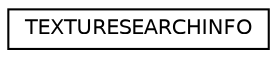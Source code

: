 digraph G
{
  edge [fontname="Helvetica",fontsize="10",labelfontname="Helvetica",labelfontsize="10"];
  node [fontname="Helvetica",fontsize="10",shape=record];
  rankdir="LR";
  Node1 [label="TEXTURESEARCHINFO",height=0.2,width=0.4,color="black", fillcolor="white", style="filled",URL="$struct_t_e_x_t_u_r_e_s_e_a_r_c_h_i_n_f_o.html"];
}
